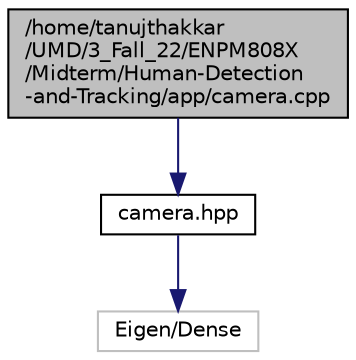 digraph "/home/tanujthakkar/UMD/3_Fall_22/ENPM808X/Midterm/Human-Detection-and-Tracking/app/camera.cpp"
{
 // LATEX_PDF_SIZE
  edge [fontname="Helvetica",fontsize="10",labelfontname="Helvetica",labelfontsize="10"];
  node [fontname="Helvetica",fontsize="10",shape=record];
  Node1 [label="/home/tanujthakkar\l/UMD/3_Fall_22/ENPM808X\l/Midterm/Human-Detection\l-and-Tracking/app/camera.cpp",height=0.2,width=0.4,color="black", fillcolor="grey75", style="filled", fontcolor="black",tooltip="source file for Camera class"];
  Node1 -> Node2 [color="midnightblue",fontsize="10",style="solid",fontname="Helvetica"];
  Node2 [label="camera.hpp",height=0.2,width=0.4,color="black", fillcolor="white", style="filled",URL="$camera_8hpp.html",tooltip="header file for Camera class"];
  Node2 -> Node3 [color="midnightblue",fontsize="10",style="solid",fontname="Helvetica"];
  Node3 [label="Eigen/Dense",height=0.2,width=0.4,color="grey75", fillcolor="white", style="filled",tooltip=" "];
}
